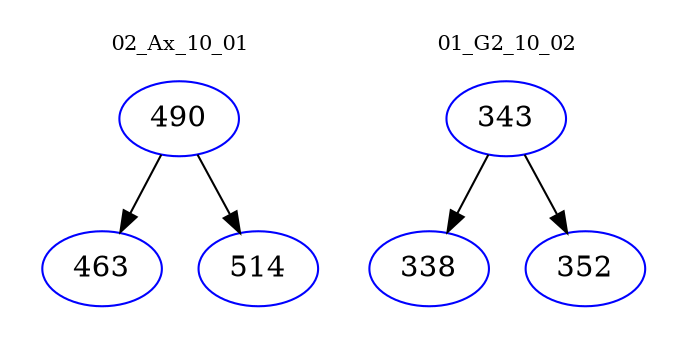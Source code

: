 digraph{
subgraph cluster_0 {
color = white
label = "02_Ax_10_01";
fontsize=10;
T0_490 [label="490", color="blue"]
T0_490 -> T0_463 [color="black"]
T0_463 [label="463", color="blue"]
T0_490 -> T0_514 [color="black"]
T0_514 [label="514", color="blue"]
}
subgraph cluster_1 {
color = white
label = "01_G2_10_02";
fontsize=10;
T1_343 [label="343", color="blue"]
T1_343 -> T1_338 [color="black"]
T1_338 [label="338", color="blue"]
T1_343 -> T1_352 [color="black"]
T1_352 [label="352", color="blue"]
}
}
